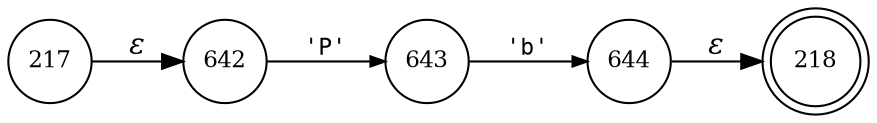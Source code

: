 digraph ATN {
rankdir=LR;
s218[fontsize=11, label="218", shape=doublecircle, fixedsize=true, width=.6];
s642[fontsize=11,label="642", shape=circle, fixedsize=true, width=.55, peripheries=1];
s643[fontsize=11,label="643", shape=circle, fixedsize=true, width=.55, peripheries=1];
s644[fontsize=11,label="644", shape=circle, fixedsize=true, width=.55, peripheries=1];
s217[fontsize=11,label="217", shape=circle, fixedsize=true, width=.55, peripheries=1];
s217 -> s642 [fontname="Times-Italic", label="&epsilon;"];
s642 -> s643 [fontsize=11, fontname="Courier", arrowsize=.7, label = "'P'", arrowhead = normal];
s643 -> s644 [fontsize=11, fontname="Courier", arrowsize=.7, label = "'b'", arrowhead = normal];
s644 -> s218 [fontname="Times-Italic", label="&epsilon;"];
}